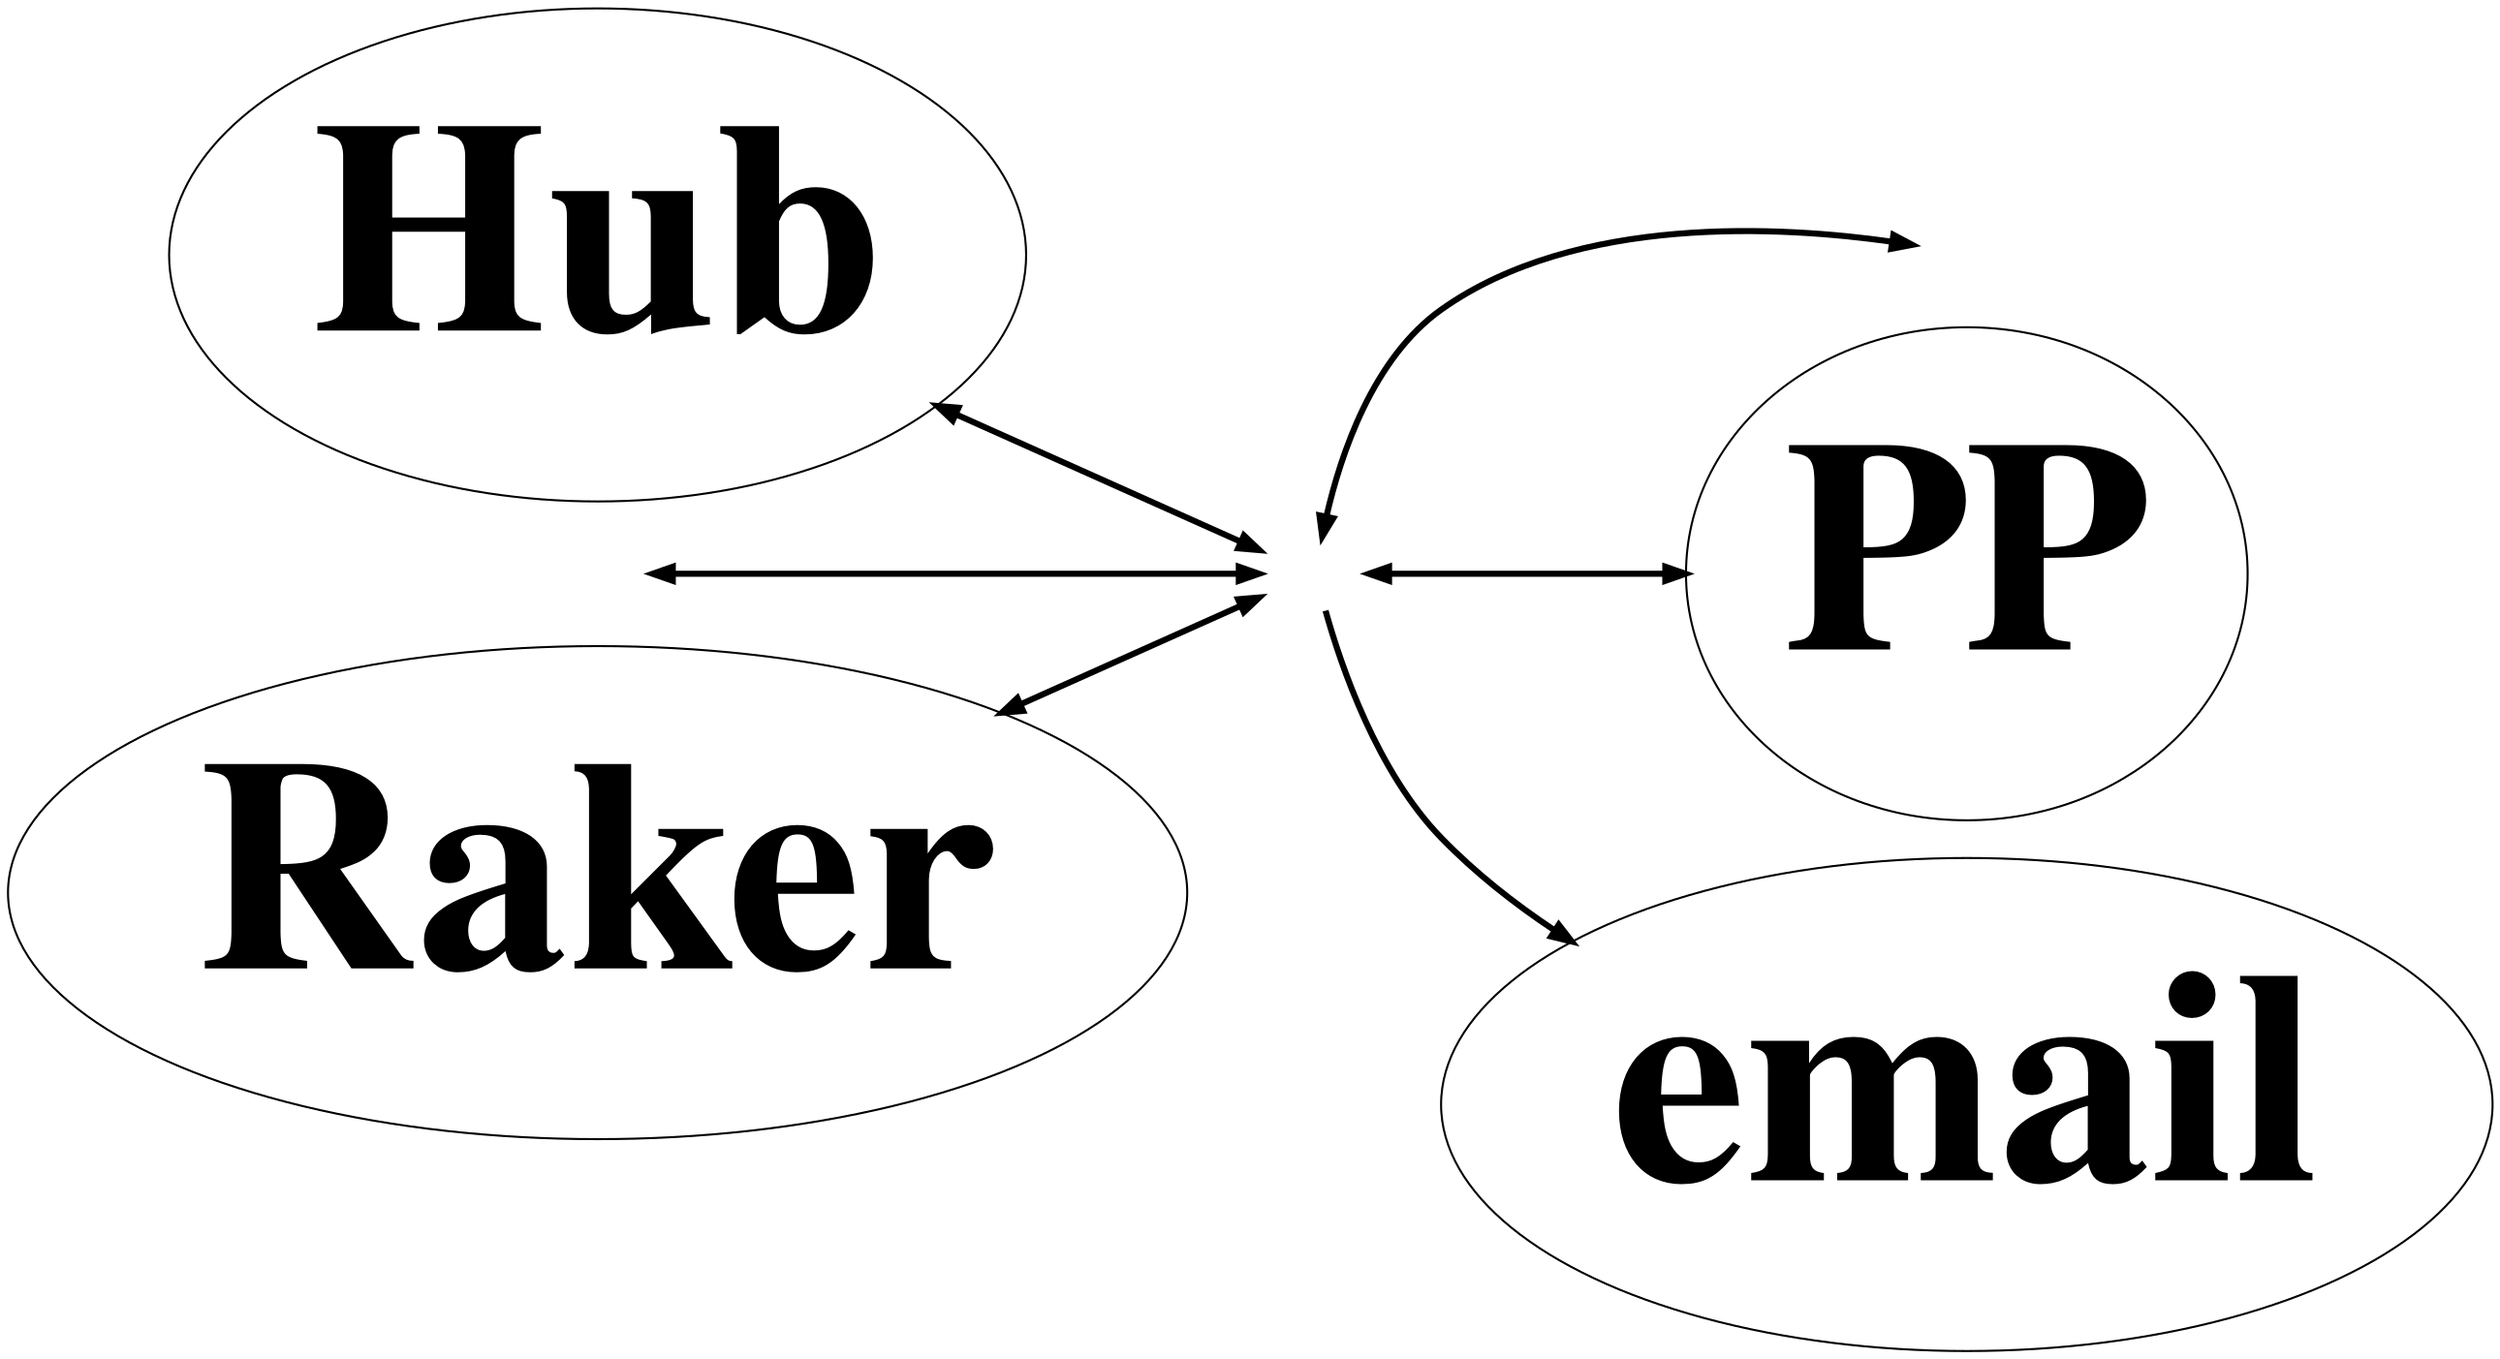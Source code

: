 digraph mknew {
    splines=true;
    rankdir=LR;
    node [fontname="times bold" fontsize=150];
    edge [penwidth=3];
    
    hub    [label="Hub"];
    kafka  [shape=box label="" color=white image="img/kafka.png"];
    clj    [shape=box label="" color=white image="img/mk-lepestki.png"];
    onec   [shape=box label="" color=white image="img/1c.jpg"];
    pp     [label="PP"];
    email  [label="email"];
    raker  [label="Raker"];
    
    {rank=max pp onec email}
    {rank=min clj hub raker}
    
    hub -> kafka [dir=both];
    clj -> kafka [dir=both];
    pp -> kafka [dir=both];
    onec -> kafka [dir=both];
    email -> kafka [dir=back];
    raker -> kafka [dir=both];
    
}
